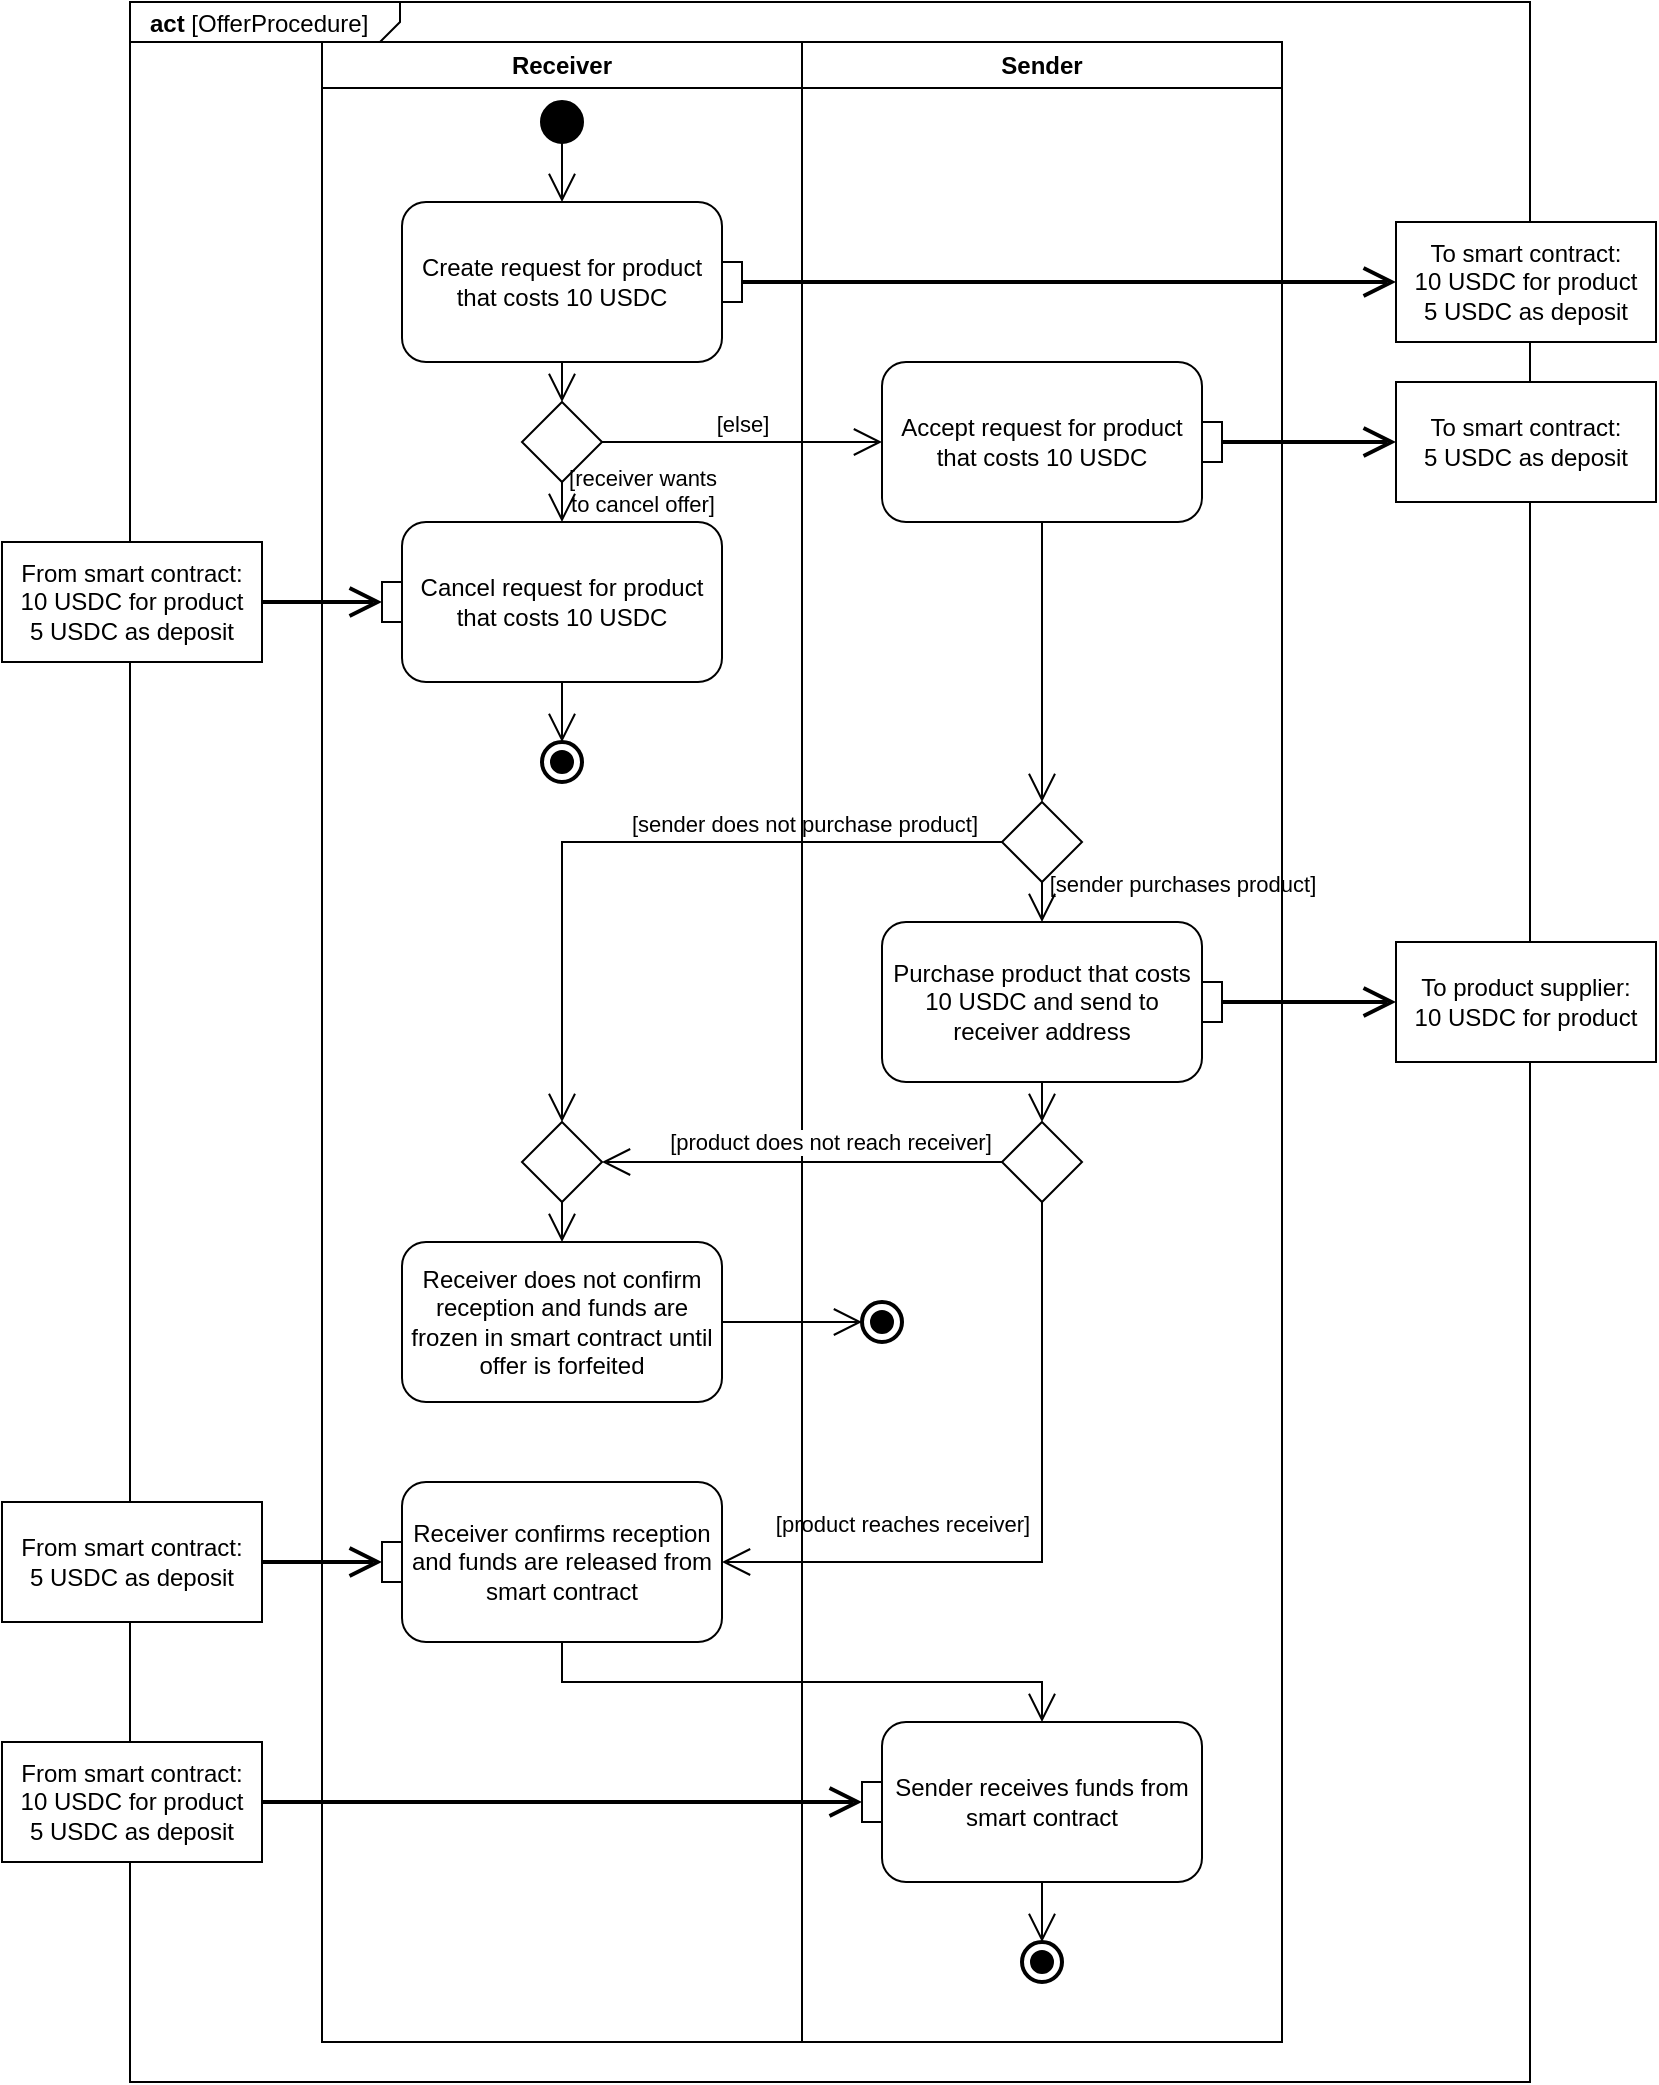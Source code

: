 <mxfile version="25.0.3">
  <diagram id="C5RBs43oDa-KdzZeNtuy" name="Page-1">
    <mxGraphModel dx="2762" dy="1523" grid="1" gridSize="10" guides="1" tooltips="1" connect="1" arrows="1" fold="1" page="1" pageScale="1" pageWidth="827" pageHeight="1169" math="0" shadow="0">
      <root>
        <mxCell id="WIyWlLk6GJQsqaUBKTNV-0" />
        <mxCell id="WIyWlLk6GJQsqaUBKTNV-1" parent="WIyWlLk6GJQsqaUBKTNV-0" />
        <mxCell id="JXa-VmJ6MgfcRFy7Ts8E-0" value="Receiver" style="swimlane;whiteSpace=wrap;html=1;" vertex="1" parent="WIyWlLk6GJQsqaUBKTNV-1">
          <mxGeometry x="160" y="40" width="240" height="1000" as="geometry" />
        </mxCell>
        <mxCell id="JXa-VmJ6MgfcRFy7Ts8E-39" value="&lt;p style=&quot;margin:0px;margin-top:4px;margin-left:10px;text-align:left;&quot;&gt;&lt;b&gt;act&lt;/b&gt;   [OfferProcedure]&lt;/p&gt;" style="html=1;shape=mxgraph.sysml.package;align=left;spacingLeft=5;verticalAlign=top;spacingTop=-3;labelX=135;html=1;overflow=fill;fillColor=none;" vertex="1" parent="JXa-VmJ6MgfcRFy7Ts8E-0">
          <mxGeometry x="-96" y="-20" width="700" height="1040" as="geometry" />
        </mxCell>
        <mxCell id="JXa-VmJ6MgfcRFy7Ts8E-18" value="Create request for product that costs 10 USDC" style="shape=rect;html=1;rounded=1;whiteSpace=wrap;align=center;" vertex="1" parent="JXa-VmJ6MgfcRFy7Ts8E-0">
          <mxGeometry x="40" y="80" width="160" height="80" as="geometry" />
        </mxCell>
        <mxCell id="JXa-VmJ6MgfcRFy7Ts8E-19" value="" style="shape=ellipse;html=1;fillColor=strokeColor;strokeWidth=2;verticalLabelPosition=bottom;verticalAlignment=top;perimeter=ellipsePerimeter;" vertex="1" parent="JXa-VmJ6MgfcRFy7Ts8E-0">
          <mxGeometry x="110" y="30" width="20" height="20" as="geometry" />
        </mxCell>
        <mxCell id="JXa-VmJ6MgfcRFy7Ts8E-23" value="" style="shape=rhombus;html=1;verticalLabelPosition=bottom;verticalAlignment=top;" vertex="1" parent="JXa-VmJ6MgfcRFy7Ts8E-0">
          <mxGeometry x="100" y="180" width="40" height="40" as="geometry" />
        </mxCell>
        <mxCell id="JXa-VmJ6MgfcRFy7Ts8E-24" value="" style="edgeStyle=elbowEdgeStyle;html=1;elbow=horizontal;align=right;verticalAlign=bottom;endArrow=none;rounded=0;labelBackgroundColor=none;startArrow=open;startSize=12;entryX=0.5;entryY=1;entryDx=0;entryDy=0;" edge="1" source="JXa-VmJ6MgfcRFy7Ts8E-23" parent="JXa-VmJ6MgfcRFy7Ts8E-0" target="JXa-VmJ6MgfcRFy7Ts8E-18">
          <mxGeometry relative="1" as="geometry">
            <mxPoint x="160" y="150" as="targetPoint" />
            <Array as="points">
              <mxPoint x="120" y="170" />
            </Array>
          </mxGeometry>
        </mxCell>
        <mxCell id="JXa-VmJ6MgfcRFy7Ts8E-26" value="&lt;div&gt;[receiver wants &lt;br&gt;&lt;/div&gt;&lt;div&gt;to cancel offer]&lt;/div&gt;" style="edgeStyle=elbowEdgeStyle;html=1;elbow=vertical;verticalAlign=bottom;endArrow=open;rounded=0;labelBackgroundColor=none;endSize=12;entryX=0.5;entryY=0;entryDx=0;entryDy=0;exitX=0.5;exitY=1;exitDx=0;exitDy=0;" edge="1" source="JXa-VmJ6MgfcRFy7Ts8E-23" parent="JXa-VmJ6MgfcRFy7Ts8E-0" target="JXa-VmJ6MgfcRFy7Ts8E-35">
          <mxGeometry x="1" y="40" relative="1" as="geometry">
            <mxPoint x="160" y="260" as="targetPoint" />
            <Array as="points">
              <mxPoint x="140" y="230" />
            </Array>
            <mxPoint as="offset" />
          </mxGeometry>
        </mxCell>
        <mxCell id="JXa-VmJ6MgfcRFy7Ts8E-29" value="" style="shape=rect;html=1;whiteSpace=wrap;align=center;" vertex="1" parent="JXa-VmJ6MgfcRFy7Ts8E-0">
          <mxGeometry x="200" y="110" width="10" height="20" as="geometry" />
        </mxCell>
        <mxCell id="JXa-VmJ6MgfcRFy7Ts8E-31" value="" style="edgeStyle=elbowEdgeStyle;html=1;elbow=horizontal;align=right;verticalAlign=bottom;endArrow=none;rounded=0;labelBackgroundColor=none;startArrow=open;startSize=12;entryX=0.5;entryY=1;entryDx=0;entryDy=0;exitX=0.5;exitY=0;exitDx=0;exitDy=0;" edge="1" parent="JXa-VmJ6MgfcRFy7Ts8E-0" source="JXa-VmJ6MgfcRFy7Ts8E-18" target="JXa-VmJ6MgfcRFy7Ts8E-19">
          <mxGeometry relative="1" as="geometry">
            <mxPoint x="230" y="140" as="targetPoint" />
            <mxPoint x="230" y="180" as="sourcePoint" />
          </mxGeometry>
        </mxCell>
        <mxCell id="JXa-VmJ6MgfcRFy7Ts8E-58" value="" style="edgeStyle=elbowEdgeStyle;html=1;elbow=horizontal;endArrow=open;labelBackgroundColor=none;strokeWidth=2;endSize=12;rounded=0;exitX=1;exitY=0.5;exitDx=0;exitDy=0;" edge="1" parent="JXa-VmJ6MgfcRFy7Ts8E-0" source="JXa-VmJ6MgfcRFy7Ts8E-46" target="JXa-VmJ6MgfcRFy7Ts8E-45">
          <mxGeometry relative="1" as="geometry">
            <mxPoint x="-100" y="280" as="sourcePoint" />
            <mxPoint x="120" y="280" as="targetPoint" />
          </mxGeometry>
        </mxCell>
        <mxCell id="JXa-VmJ6MgfcRFy7Ts8E-46" value="&lt;div&gt;From smart contract:&lt;br&gt;&lt;/div&gt;&lt;div&gt;10 USDC for product&lt;br&gt;&lt;/div&gt;5 USDC as deposit" style="shape=rect;html=1;whiteSpace=wrap;align=center;" vertex="1" parent="JXa-VmJ6MgfcRFy7Ts8E-0">
          <mxGeometry x="-160" y="250" width="130" height="60" as="geometry" />
        </mxCell>
        <mxCell id="JXa-VmJ6MgfcRFy7Ts8E-45" value="" style="shape=rect;html=1;whiteSpace=wrap;align=center;" vertex="1" parent="JXa-VmJ6MgfcRFy7Ts8E-0">
          <mxGeometry x="30" y="270" width="10" height="20" as="geometry" />
        </mxCell>
        <mxCell id="JXa-VmJ6MgfcRFy7Ts8E-35" value="Cancel request for product that costs 10 USDC" style="shape=rect;html=1;rounded=1;whiteSpace=wrap;align=center;" vertex="1" parent="JXa-VmJ6MgfcRFy7Ts8E-0">
          <mxGeometry x="40" y="240" width="160" height="80" as="geometry" />
        </mxCell>
        <mxCell id="JXa-VmJ6MgfcRFy7Ts8E-75" value="" style="shape=rhombus;html=1;verticalLabelPosition=top;verticalAlignment=bottom;" vertex="1" parent="JXa-VmJ6MgfcRFy7Ts8E-0">
          <mxGeometry x="100" y="540" width="40" height="40" as="geometry" />
        </mxCell>
        <mxCell id="JXa-VmJ6MgfcRFy7Ts8E-76" value="" style="edgeStyle=elbowEdgeStyle;html=1;elbow=horizontal;align=right;verticalAlign=bottom;rounded=0;labelBackgroundColor=none;endArrow=open;endSize=12;entryX=0.5;entryY=0;entryDx=0;entryDy=0;" edge="1" source="JXa-VmJ6MgfcRFy7Ts8E-75" parent="JXa-VmJ6MgfcRFy7Ts8E-0" target="JXa-VmJ6MgfcRFy7Ts8E-80">
          <mxGeometry relative="1" as="geometry">
            <mxPoint x="120" y="625" as="targetPoint" />
          </mxGeometry>
        </mxCell>
        <mxCell id="JXa-VmJ6MgfcRFy7Ts8E-80" value="Receiver does not confirm reception and funds are frozen in smart contract until offer is forfeited" style="shape=rect;html=1;rounded=1;whiteSpace=wrap;align=center;" vertex="1" parent="JXa-VmJ6MgfcRFy7Ts8E-0">
          <mxGeometry x="40" y="600" width="160" height="80" as="geometry" />
        </mxCell>
        <mxCell id="JXa-VmJ6MgfcRFy7Ts8E-82" value="Receiver confirms reception and funds are released from smart contract" style="shape=rect;html=1;rounded=1;whiteSpace=wrap;align=center;" vertex="1" parent="JXa-VmJ6MgfcRFy7Ts8E-0">
          <mxGeometry x="40" y="720" width="160" height="80" as="geometry" />
        </mxCell>
        <mxCell id="JXa-VmJ6MgfcRFy7Ts8E-93" value="" style="shape=rect;html=1;whiteSpace=wrap;align=center;" vertex="1" parent="JXa-VmJ6MgfcRFy7Ts8E-0">
          <mxGeometry x="270" y="870" width="10" height="20" as="geometry" />
        </mxCell>
        <mxCell id="JXa-VmJ6MgfcRFy7Ts8E-94" value="" style="html=1;shape=mxgraph.sysml.actFinal;strokeWidth=2;verticalLabelPosition=bottom;verticalAlignment=top;" vertex="1" parent="JXa-VmJ6MgfcRFy7Ts8E-0">
          <mxGeometry x="110" y="350" width="20" height="20" as="geometry" />
        </mxCell>
        <mxCell id="JXa-VmJ6MgfcRFy7Ts8E-95" value="" style="edgeStyle=elbowEdgeStyle;html=1;elbow=horizontal;align=right;verticalAlign=bottom;endArrow=none;rounded=0;labelBackgroundColor=none;startArrow=open;startSize=12;entryX=0.5;entryY=1;entryDx=0;entryDy=0;exitX=0.5;exitY=0;exitDx=0;exitDy=0;exitPerimeter=0;" edge="1" parent="JXa-VmJ6MgfcRFy7Ts8E-0" source="JXa-VmJ6MgfcRFy7Ts8E-94" target="JXa-VmJ6MgfcRFy7Ts8E-35">
          <mxGeometry relative="1" as="geometry">
            <mxPoint x="130" y="170" as="targetPoint" />
            <mxPoint x="130" y="190" as="sourcePoint" />
            <Array as="points" />
          </mxGeometry>
        </mxCell>
        <mxCell id="JXa-VmJ6MgfcRFy7Ts8E-98" value="" style="edgeStyle=elbowEdgeStyle;html=1;elbow=horizontal;align=right;verticalAlign=bottom;endArrow=none;rounded=0;labelBackgroundColor=none;startArrow=open;startSize=12;entryX=0.5;entryY=1;entryDx=0;entryDy=0;exitX=0.5;exitY=0;exitDx=0;exitDy=0;exitPerimeter=0;" edge="1" source="JXa-VmJ6MgfcRFy7Ts8E-99" parent="JXa-VmJ6MgfcRFy7Ts8E-0">
          <mxGeometry relative="1" as="geometry">
            <mxPoint x="360" y="910" as="targetPoint" />
            <mxPoint x="370" y="780" as="sourcePoint" />
            <Array as="points" />
          </mxGeometry>
        </mxCell>
        <mxCell id="JXa-VmJ6MgfcRFy7Ts8E-1" value="Sender" style="swimlane;whiteSpace=wrap;html=1;" vertex="1" parent="WIyWlLk6GJQsqaUBKTNV-1">
          <mxGeometry x="400" y="40" width="240" height="1000" as="geometry" />
        </mxCell>
        <mxCell id="JXa-VmJ6MgfcRFy7Ts8E-53" value="" style="shape=rhombus;html=1;verticalLabelPosition=bottom;verticalAlignment=top;" vertex="1" parent="JXa-VmJ6MgfcRFy7Ts8E-1">
          <mxGeometry x="100" y="380" width="40" height="40" as="geometry" />
        </mxCell>
        <mxCell id="JXa-VmJ6MgfcRFy7Ts8E-99" value="" style="html=1;shape=mxgraph.sysml.actFinal;strokeWidth=2;verticalLabelPosition=bottom;verticalAlignment=top;" vertex="1" parent="JXa-VmJ6MgfcRFy7Ts8E-1">
          <mxGeometry x="110" y="950" width="20" height="20" as="geometry" />
        </mxCell>
        <mxCell id="JXa-VmJ6MgfcRFy7Ts8E-38" value="&lt;div&gt;To smart contract:&lt;br&gt;&lt;/div&gt;&lt;div&gt;10 USDC for product&lt;br&gt;&lt;/div&gt;&lt;div&gt;5 USDC as deposit&lt;br&gt;&lt;/div&gt;" style="shape=rect;html=1;whiteSpace=wrap;align=center;" vertex="1" parent="WIyWlLk6GJQsqaUBKTNV-1">
          <mxGeometry x="697" y="130" width="130" height="60" as="geometry" />
        </mxCell>
        <mxCell id="JXa-VmJ6MgfcRFy7Ts8E-41" value="Accept request for product that costs 10 USDC" style="shape=rect;html=1;rounded=1;whiteSpace=wrap;align=center;" vertex="1" parent="WIyWlLk6GJQsqaUBKTNV-1">
          <mxGeometry x="440" y="200" width="160" height="80" as="geometry" />
        </mxCell>
        <mxCell id="JXa-VmJ6MgfcRFy7Ts8E-25" value="[else]" style="edgeStyle=elbowEdgeStyle;html=1;elbow=vertical;verticalAlign=bottom;endArrow=open;rounded=0;labelBackgroundColor=none;endSize=12;entryX=0;entryY=0.5;entryDx=0;entryDy=0;" edge="1" source="JXa-VmJ6MgfcRFy7Ts8E-23" parent="WIyWlLk6GJQsqaUBKTNV-1" target="JXa-VmJ6MgfcRFy7Ts8E-41">
          <mxGeometry relative="1" as="geometry">
            <mxPoint x="340" y="240" as="targetPoint" />
          </mxGeometry>
        </mxCell>
        <mxCell id="JXa-VmJ6MgfcRFy7Ts8E-42" value="To smart contract:&lt;div&gt;5 USDC as deposit&lt;br&gt;&lt;/div&gt;" style="shape=rect;html=1;whiteSpace=wrap;align=center;" vertex="1" parent="WIyWlLk6GJQsqaUBKTNV-1">
          <mxGeometry x="697" y="210" width="130" height="60" as="geometry" />
        </mxCell>
        <mxCell id="JXa-VmJ6MgfcRFy7Ts8E-43" value="" style="edgeStyle=elbowEdgeStyle;html=1;elbow=horizontal;endArrow=open;labelBackgroundColor=none;strokeWidth=2;endSize=12;rounded=0;entryX=0;entryY=0.5;entryDx=0;entryDy=0;exitX=1;exitY=0.5;exitDx=0;exitDy=0;" edge="1" target="JXa-VmJ6MgfcRFy7Ts8E-42" parent="WIyWlLk6GJQsqaUBKTNV-1" source="JXa-VmJ6MgfcRFy7Ts8E-44">
          <mxGeometry relative="1" as="geometry">
            <mxPoint x="330" y="239.83" as="sourcePoint" />
            <mxPoint x="350" y="240" as="targetPoint" />
          </mxGeometry>
        </mxCell>
        <mxCell id="JXa-VmJ6MgfcRFy7Ts8E-34" value="" style="edgeStyle=elbowEdgeStyle;html=1;elbow=horizontal;endArrow=open;labelBackgroundColor=none;strokeWidth=2;endSize=12;rounded=0;entryX=0;entryY=0.5;entryDx=0;entryDy=0;exitX=1;exitY=0.5;exitDx=0;exitDy=0;" edge="1" source="JXa-VmJ6MgfcRFy7Ts8E-29" target="JXa-VmJ6MgfcRFy7Ts8E-38" parent="WIyWlLk6GJQsqaUBKTNV-1">
          <mxGeometry relative="1" as="geometry">
            <mxPoint x="330" y="159.83" as="sourcePoint" />
            <mxPoint x="350" y="160" as="targetPoint" />
          </mxGeometry>
        </mxCell>
        <mxCell id="JXa-VmJ6MgfcRFy7Ts8E-44" value="" style="shape=rect;html=1;whiteSpace=wrap;align=center;" vertex="1" parent="WIyWlLk6GJQsqaUBKTNV-1">
          <mxGeometry x="600" y="230" width="10" height="20" as="geometry" />
        </mxCell>
        <mxCell id="JXa-VmJ6MgfcRFy7Ts8E-52" value="" style="edgeStyle=elbowEdgeStyle;html=1;elbow=horizontal;align=right;verticalAlign=bottom;endArrow=none;rounded=0;labelBackgroundColor=none;startArrow=open;startSize=12;" edge="1" source="JXa-VmJ6MgfcRFy7Ts8E-53" parent="WIyWlLk6GJQsqaUBKTNV-1">
          <mxGeometry relative="1" as="geometry">
            <mxPoint x="560" y="280" as="targetPoint" />
            <Array as="points">
              <mxPoint x="520" y="300" />
            </Array>
          </mxGeometry>
        </mxCell>
        <mxCell id="JXa-VmJ6MgfcRFy7Ts8E-54" value="&lt;div&gt;[sender purchases product]&lt;/div&gt;" style="edgeStyle=elbowEdgeStyle;html=1;elbow=horizontal;verticalAlign=bottom;endArrow=open;rounded=0;labelBackgroundColor=none;endSize=12;entryX=0.5;entryY=0;entryDx=0;entryDy=0;exitX=0.5;exitY=1;exitDx=0;exitDy=0;" edge="1" source="JXa-VmJ6MgfcRFy7Ts8E-53" target="JXa-VmJ6MgfcRFy7Ts8E-55" parent="WIyWlLk6GJQsqaUBKTNV-1">
          <mxGeometry y="70" relative="1" as="geometry">
            <mxPoint x="560" y="390" as="targetPoint" />
            <mxPoint x="520" y="460" as="sourcePoint" />
            <Array as="points">
              <mxPoint x="520" y="470" />
            </Array>
            <mxPoint as="offset" />
          </mxGeometry>
        </mxCell>
        <mxCell id="JXa-VmJ6MgfcRFy7Ts8E-55" value="Purchase product that costs 10 USDC and send to receiver address" style="shape=rect;html=1;rounded=1;whiteSpace=wrap;align=center;" vertex="1" parent="WIyWlLk6GJQsqaUBKTNV-1">
          <mxGeometry x="440" y="480" width="160" height="80" as="geometry" />
        </mxCell>
        <mxCell id="JXa-VmJ6MgfcRFy7Ts8E-63" value="To product supplier:&lt;div&gt;10 USDC for product&lt;br&gt;&lt;/div&gt;" style="shape=rect;html=1;whiteSpace=wrap;align=center;" vertex="1" parent="WIyWlLk6GJQsqaUBKTNV-1">
          <mxGeometry x="697" y="490" width="130" height="60" as="geometry" />
        </mxCell>
        <mxCell id="JXa-VmJ6MgfcRFy7Ts8E-64" value="" style="edgeStyle=elbowEdgeStyle;html=1;elbow=horizontal;endArrow=open;labelBackgroundColor=none;strokeWidth=2;endSize=12;rounded=0;entryX=0;entryY=0.5;entryDx=0;entryDy=0;exitX=1;exitY=0.5;exitDx=0;exitDy=0;" edge="1" source="JXa-VmJ6MgfcRFy7Ts8E-65" target="JXa-VmJ6MgfcRFy7Ts8E-63" parent="WIyWlLk6GJQsqaUBKTNV-1">
          <mxGeometry relative="1" as="geometry">
            <mxPoint x="330" y="519.83" as="sourcePoint" />
            <mxPoint x="350" y="520" as="targetPoint" />
          </mxGeometry>
        </mxCell>
        <mxCell id="JXa-VmJ6MgfcRFy7Ts8E-65" value="" style="shape=rect;html=1;whiteSpace=wrap;align=center;" vertex="1" parent="WIyWlLk6GJQsqaUBKTNV-1">
          <mxGeometry x="600" y="510" width="10" height="20" as="geometry" />
        </mxCell>
        <mxCell id="JXa-VmJ6MgfcRFy7Ts8E-67" value="&lt;div&gt;[product reaches receiver]&lt;/div&gt;" style="edgeStyle=elbowEdgeStyle;html=1;elbow=horizontal;verticalAlign=bottom;endArrow=open;rounded=0;labelBackgroundColor=none;endSize=12;entryX=1;entryY=0.5;entryDx=0;entryDy=0;" edge="1" source="JXa-VmJ6MgfcRFy7Ts8E-66" parent="WIyWlLk6GJQsqaUBKTNV-1" target="JXa-VmJ6MgfcRFy7Ts8E-82">
          <mxGeometry x="0.474" y="-10" relative="1" as="geometry">
            <mxPoint x="280" y="760" as="targetPoint" />
            <Array as="points">
              <mxPoint x="520" y="740" />
            </Array>
            <mxPoint as="offset" />
          </mxGeometry>
        </mxCell>
        <mxCell id="JXa-VmJ6MgfcRFy7Ts8E-68" value="" style="edgeStyle=elbowEdgeStyle;html=1;elbow=horizontal;align=right;verticalAlign=bottom;endArrow=none;rounded=0;labelBackgroundColor=none;startArrow=open;startSize=12;" edge="1" source="JXa-VmJ6MgfcRFy7Ts8E-66" parent="WIyWlLk6GJQsqaUBKTNV-1">
          <mxGeometry relative="1" as="geometry">
            <mxPoint x="560" y="560" as="targetPoint" />
            <Array as="points">
              <mxPoint x="520" y="580" />
            </Array>
          </mxGeometry>
        </mxCell>
        <mxCell id="JXa-VmJ6MgfcRFy7Ts8E-66" value="" style="shape=rhombus;html=1;verticalLabelPosition=bottom;verticalAlignment=top;" vertex="1" parent="WIyWlLk6GJQsqaUBKTNV-1">
          <mxGeometry x="500" y="580" width="40" height="40" as="geometry" />
        </mxCell>
        <mxCell id="JXa-VmJ6MgfcRFy7Ts8E-77" value="" style="edgeStyle=elbowEdgeStyle;html=1;elbow=vertical;verticalAlign=bottom;startArrow=open;endArrow=none;rounded=0;labelBackgroundColor=none;startSize=12;entryX=0;entryY=0.5;entryDx=0;entryDy=0;" edge="1" source="JXa-VmJ6MgfcRFy7Ts8E-75" parent="WIyWlLk6GJQsqaUBKTNV-1" target="JXa-VmJ6MgfcRFy7Ts8E-66">
          <mxGeometry relative="1" as="geometry">
            <mxPoint x="380" y="605" as="targetPoint" />
          </mxGeometry>
        </mxCell>
        <mxCell id="JXa-VmJ6MgfcRFy7Ts8E-79" value="[product does not reach receiver]" style="edgeLabel;html=1;align=center;verticalAlign=middle;resizable=0;points=[];" vertex="1" connectable="0" parent="JXa-VmJ6MgfcRFy7Ts8E-77">
          <mxGeometry x="0.22" y="-1" relative="1" as="geometry">
            <mxPoint x="-8" y="-11" as="offset" />
          </mxGeometry>
        </mxCell>
        <mxCell id="JXa-VmJ6MgfcRFy7Ts8E-86" value="&lt;div&gt;From smart contract:&lt;br&gt;&lt;/div&gt;5 USDC as deposit" style="shape=rect;html=1;whiteSpace=wrap;align=center;" vertex="1" parent="WIyWlLk6GJQsqaUBKTNV-1">
          <mxGeometry y="770" width="130" height="60" as="geometry" />
        </mxCell>
        <mxCell id="JXa-VmJ6MgfcRFy7Ts8E-87" value="" style="edgeStyle=elbowEdgeStyle;html=1;elbow=horizontal;endArrow=open;labelBackgroundColor=none;strokeWidth=2;endSize=12;rounded=0;exitX=1;exitY=0.5;exitDx=0;exitDy=0;" edge="1" source="JXa-VmJ6MgfcRFy7Ts8E-86" target="JXa-VmJ6MgfcRFy7Ts8E-88" parent="WIyWlLk6GJQsqaUBKTNV-1">
          <mxGeometry relative="1" as="geometry">
            <mxPoint x="60" y="800" as="sourcePoint" />
            <mxPoint x="280" y="800" as="targetPoint" />
          </mxGeometry>
        </mxCell>
        <mxCell id="JXa-VmJ6MgfcRFy7Ts8E-88" value="" style="shape=rect;html=1;whiteSpace=wrap;align=center;" vertex="1" parent="WIyWlLk6GJQsqaUBKTNV-1">
          <mxGeometry x="190" y="790" width="10" height="20" as="geometry" />
        </mxCell>
        <mxCell id="JXa-VmJ6MgfcRFy7Ts8E-73" value="&lt;div&gt;[sender does not purchase product]&lt;/div&gt;" style="edgeStyle=elbowEdgeStyle;html=1;elbow=horizontal;verticalAlign=bottom;endArrow=open;rounded=0;labelBackgroundColor=none;endSize=12;exitX=0;exitY=0.5;exitDx=0;exitDy=0;" edge="1" parent="WIyWlLk6GJQsqaUBKTNV-1" source="JXa-VmJ6MgfcRFy7Ts8E-53" target="JXa-VmJ6MgfcRFy7Ts8E-75">
          <mxGeometry x="-0.449" relative="1" as="geometry">
            <mxPoint x="300" y="400" as="targetPoint" />
            <mxPoint x="290" y="430" as="sourcePoint" />
            <Array as="points">
              <mxPoint x="280" y="520" />
            </Array>
            <mxPoint as="offset" />
          </mxGeometry>
        </mxCell>
        <mxCell id="JXa-VmJ6MgfcRFy7Ts8E-91" value="&lt;div&gt;From smart contract:&lt;br&gt;&lt;/div&gt;&lt;div&gt;10 USDC for product&lt;br&gt;&lt;/div&gt;5 USDC as deposit" style="shape=rect;html=1;whiteSpace=wrap;align=center;" vertex="1" parent="WIyWlLk6GJQsqaUBKTNV-1">
          <mxGeometry y="890" width="130" height="60" as="geometry" />
        </mxCell>
        <mxCell id="JXa-VmJ6MgfcRFy7Ts8E-92" value="" style="edgeStyle=elbowEdgeStyle;html=1;elbow=horizontal;endArrow=open;labelBackgroundColor=none;strokeWidth=2;endSize=12;rounded=0;exitX=1;exitY=0.5;exitDx=0;exitDy=0;" edge="1" source="JXa-VmJ6MgfcRFy7Ts8E-91" target="JXa-VmJ6MgfcRFy7Ts8E-93" parent="WIyWlLk6GJQsqaUBKTNV-1">
          <mxGeometry relative="1" as="geometry">
            <mxPoint x="60" y="920" as="sourcePoint" />
            <mxPoint x="280" y="920" as="targetPoint" />
          </mxGeometry>
        </mxCell>
        <mxCell id="JXa-VmJ6MgfcRFy7Ts8E-89" value="Sender receives funds from smart contract" style="shape=rect;html=1;rounded=1;whiteSpace=wrap;align=center;" vertex="1" parent="WIyWlLk6GJQsqaUBKTNV-1">
          <mxGeometry x="440" y="880" width="160" height="80" as="geometry" />
        </mxCell>
        <mxCell id="JXa-VmJ6MgfcRFy7Ts8E-90" value="" style="edgeStyle=orthogonalEdgeStyle;html=1;elbow=horizontal;align=right;verticalAlign=bottom;rounded=0;labelBackgroundColor=none;endArrow=open;endSize=12;exitX=0.5;exitY=1;exitDx=0;exitDy=0;entryX=0.5;entryY=0;entryDx=0;entryDy=0;" edge="1" parent="WIyWlLk6GJQsqaUBKTNV-1" source="JXa-VmJ6MgfcRFy7Ts8E-82" target="JXa-VmJ6MgfcRFy7Ts8E-89">
          <mxGeometry relative="1" as="geometry">
            <mxPoint x="520" y="890" as="targetPoint" />
            <mxPoint x="280" y="850" as="sourcePoint" />
          </mxGeometry>
        </mxCell>
        <mxCell id="JXa-VmJ6MgfcRFy7Ts8E-96" value="" style="edgeStyle=elbowEdgeStyle;html=1;elbow=horizontal;align=right;verticalAlign=bottom;endArrow=none;rounded=0;labelBackgroundColor=none;startArrow=open;startSize=12;entryX=1;entryY=0.5;entryDx=0;entryDy=0;exitX=0;exitY=0.5;exitDx=0;exitDy=0;exitPerimeter=0;" edge="1" source="JXa-VmJ6MgfcRFy7Ts8E-97" parent="WIyWlLk6GJQsqaUBKTNV-1" target="JXa-VmJ6MgfcRFy7Ts8E-80">
          <mxGeometry relative="1" as="geometry">
            <mxPoint x="440" y="640" as="targetPoint" />
            <mxPoint x="450" y="510" as="sourcePoint" />
            <Array as="points" />
          </mxGeometry>
        </mxCell>
        <mxCell id="JXa-VmJ6MgfcRFy7Ts8E-97" value="" style="html=1;shape=mxgraph.sysml.actFinal;strokeWidth=2;verticalLabelPosition=bottom;verticalAlignment=top;" vertex="1" parent="WIyWlLk6GJQsqaUBKTNV-1">
          <mxGeometry x="430" y="670" width="20" height="20" as="geometry" />
        </mxCell>
      </root>
    </mxGraphModel>
  </diagram>
</mxfile>
